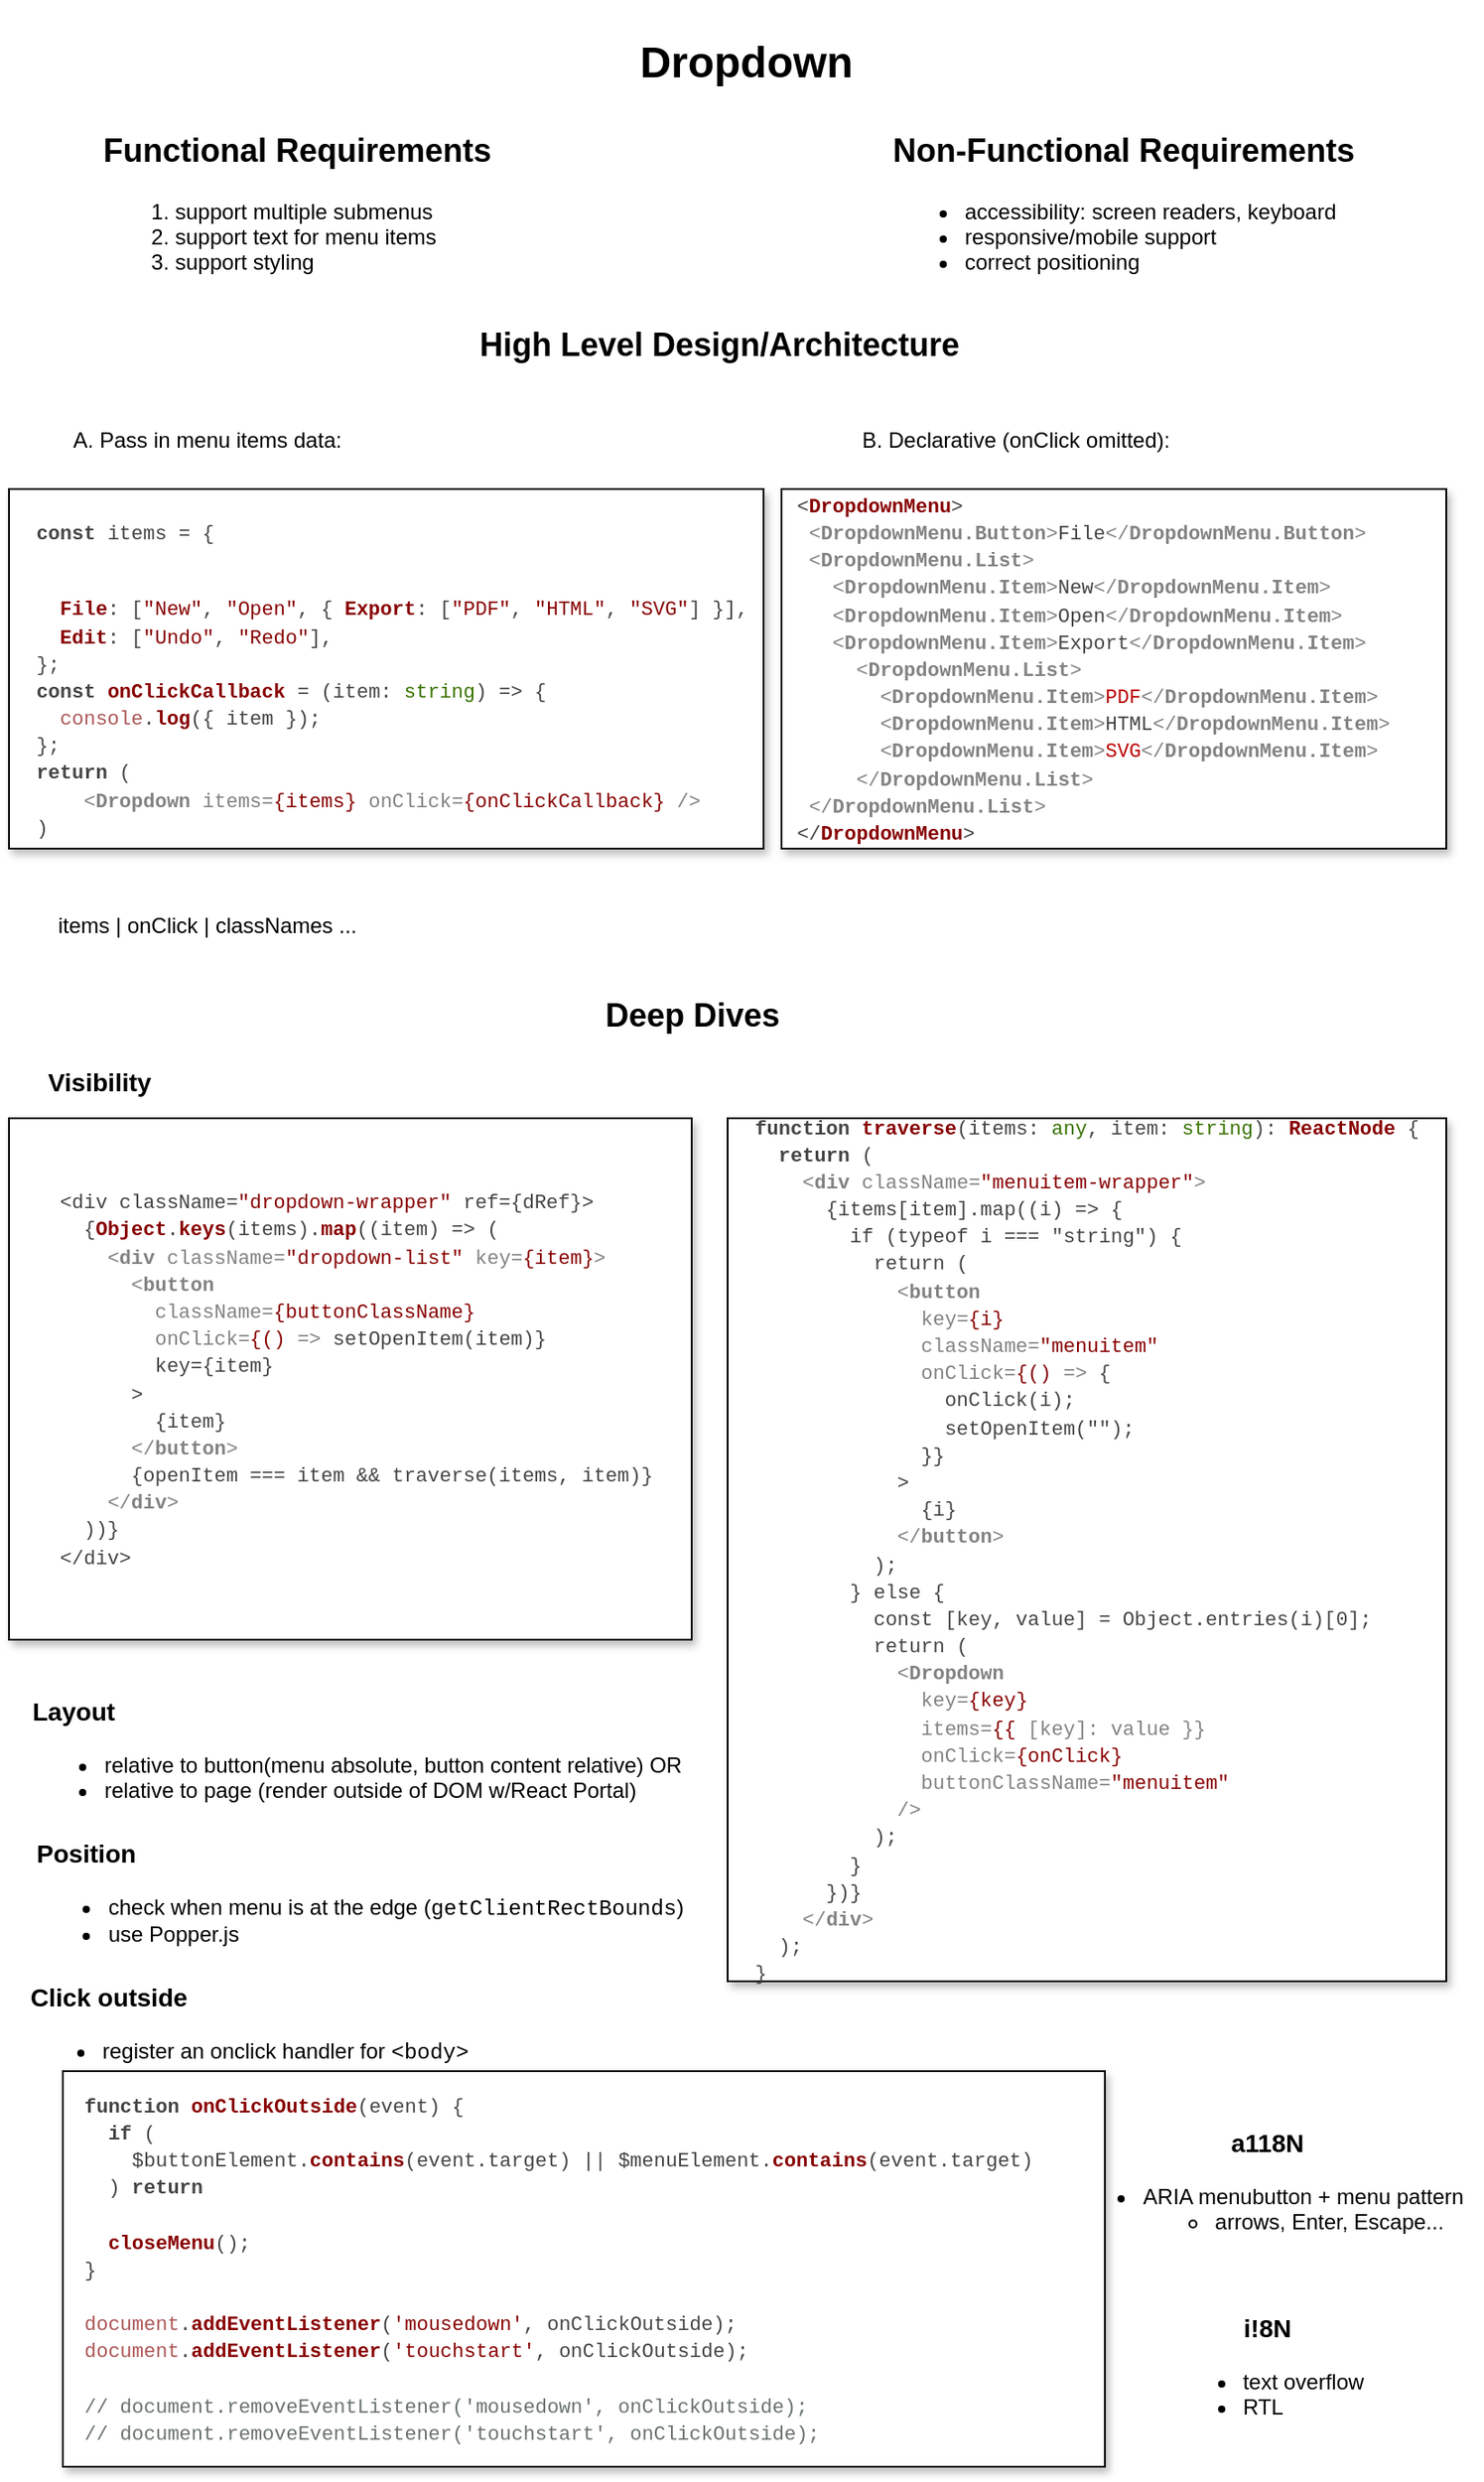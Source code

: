 <mxfile version="27.0.6">
  <diagram name="Page-1" id="yG-55oTZC-rXzrGc-pFj">
    <mxGraphModel dx="1205" dy="784" grid="1" gridSize="10" guides="1" tooltips="1" connect="1" arrows="1" fold="1" page="1" pageScale="1" pageWidth="850" pageHeight="1100" math="0" shadow="0">
      <root>
        <mxCell id="0" />
        <mxCell id="1" parent="0" />
        <mxCell id="NcWsjzNoAgIH2NNssZIe-1" value="&lt;h1&gt;Dropdown&lt;/h1&gt;" style="text;html=1;align=center;verticalAlign=middle;resizable=0;points=[];autosize=1;strokeColor=none;fillColor=none;" vertex="1" parent="1">
          <mxGeometry x="370" y="8" width="140" height="70" as="geometry" />
        </mxCell>
        <mxCell id="NcWsjzNoAgIH2NNssZIe-2" value="&lt;h2&gt;Functional Requirements&lt;/h2&gt;&lt;div&gt;&lt;ol&gt;&lt;li style=&quot;text-align: left;&quot;&gt;support multiple submenus&lt;/li&gt;&lt;li style=&quot;text-align: left;&quot;&gt;support text for menu items&lt;/li&gt;&lt;li style=&quot;text-align: left;&quot;&gt;support styling&lt;/li&gt;&lt;/ol&gt;&lt;/div&gt;" style="text;html=1;align=center;verticalAlign=middle;resizable=0;points=[];autosize=1;strokeColor=none;fillColor=none;" vertex="1" parent="1">
          <mxGeometry x="70" y="60" width="240" height="120" as="geometry" />
        </mxCell>
        <mxCell id="NcWsjzNoAgIH2NNssZIe-3" value="&lt;h2&gt;Non-Functional Requirements&lt;/h2&gt;&lt;div&gt;&lt;ul&gt;&lt;li style=&quot;text-align: left;&quot;&gt;accessibility: screen readers, keyboard&lt;/li&gt;&lt;li style=&quot;text-align: left;&quot;&gt;responsive/mobile support&lt;/li&gt;&lt;li style=&quot;text-align: left;&quot;&gt;correct positioning&lt;/li&gt;&lt;/ul&gt;&lt;/div&gt;" style="text;html=1;align=center;verticalAlign=middle;resizable=0;points=[];autosize=1;strokeColor=none;fillColor=none;" vertex="1" parent="1">
          <mxGeometry x="510" y="60" width="280" height="120" as="geometry" />
        </mxCell>
        <mxCell id="NcWsjzNoAgIH2NNssZIe-4" value="&lt;h2&gt;High Level Design/Architecture&lt;/h2&gt;" style="text;html=1;align=center;verticalAlign=middle;resizable=0;points=[];autosize=1;strokeColor=none;fillColor=none;" vertex="1" parent="1">
          <mxGeometry x="280" y="170" width="290" height="60" as="geometry" />
        </mxCell>
        <mxCell id="NcWsjzNoAgIH2NNssZIe-5" value="A. Pass in menu items data:" style="text;html=1;align=center;verticalAlign=middle;resizable=0;points=[];autosize=1;strokeColor=none;fillColor=none;" vertex="1" parent="1">
          <mxGeometry x="55" y="238" width="170" height="30" as="geometry" />
        </mxCell>
        <mxCell id="NcWsjzNoAgIH2NNssZIe-6" value="&lt;pre&gt;&lt;font style=&quot;font-size: 11px; background-color: light-dark(#ffffff, var(--ge-dark-color, #121212));&quot;&gt;&lt;span style=&quot;color: rgb(68, 68, 68); font-family: &amp;quot;Lucida Console&amp;quot;, Courier, monospace; font-style: normal; font-variant-ligatures: normal; font-variant-caps: normal; font-weight: 400; letter-spacing: normal; orphans: 2; text-indent: 0px; text-transform: none; widows: 2; word-spacing: 0px; -webkit-text-stroke-width: 0px; white-space: pre; text-decoration-thickness: initial; text-decoration-style: initial; text-decoration-color: initial; float: none; display: inline !important;&quot;&gt;  &lt;/span&gt;&lt;span style=&quot;box-sizing: border-box; color: rgb(68, 68, 68); font-family: &amp;quot;Lucida Console&amp;quot;, Courier, monospace; font-style: normal; font-variant-ligatures: normal; font-variant-caps: normal; letter-spacing: normal; orphans: 2; text-indent: 0px; text-transform: none; widows: 2; word-spacing: 0px; -webkit-text-stroke-width: 0px; white-space: pre; text-decoration-thickness: initial; text-decoration-style: initial; text-decoration-color: initial; font-weight: 700;&quot;&gt;const&lt;/span&gt;&lt;span style=&quot;color: rgb(68, 68, 68); font-family: &amp;quot;Lucida Console&amp;quot;, Courier, monospace; font-style: normal; font-variant-ligatures: normal; font-variant-caps: normal; font-weight: 400; letter-spacing: normal; orphans: 2; text-indent: 0px; text-transform: none; widows: 2; word-spacing: 0px; -webkit-text-stroke-width: 0px; white-space: pre; text-decoration-thickness: initial; text-decoration-style: initial; text-decoration-color: initial; float: none; display: inline !important;&quot;&gt; items = {&lt;br&gt;    &lt;/span&gt;&lt;/font&gt;&lt;/pre&gt;&lt;font style=&quot;font-size: 11px; background-color: light-dark(#ffffff, var(--ge-dark-color, #121212));&quot;&gt;&lt;span style=&quot;color: rgb(68, 68, 68); font-family: &amp;quot;Lucida Console&amp;quot;, Courier, monospace; font-style: normal; font-variant-ligatures: normal; font-variant-caps: normal; font-weight: 400; letter-spacing: normal; orphans: 2; text-indent: 0px; text-transform: none; widows: 2; word-spacing: 0px; -webkit-text-stroke-width: 0px; white-space: pre; text-decoration-thickness: initial; text-decoration-style: initial; text-decoration-color: initial; float: none; display: inline !important;&quot;&gt;    &lt;/span&gt;&lt;span style=&quot;box-sizing: border-box; font-family: &amp;quot;Lucida Console&amp;quot;, Courier, monospace; font-style: normal; font-variant-ligatures: normal; font-variant-caps: normal; letter-spacing: normal; orphans: 2; text-indent: 0px; text-transform: none; widows: 2; word-spacing: 0px; -webkit-text-stroke-width: 0px; white-space: pre; text-decoration-thickness: initial; text-decoration-style: initial; text-decoration-color: initial; color: rgb(136, 0, 0); font-weight: 700;&quot;&gt;File&lt;/span&gt;&lt;span style=&quot;color: rgb(68, 68, 68); font-family: &amp;quot;Lucida Console&amp;quot;, Courier, monospace; font-style: normal; font-variant-ligatures: normal; font-variant-caps: normal; font-weight: 400; letter-spacing: normal; orphans: 2; text-indent: 0px; text-transform: none; widows: 2; word-spacing: 0px; -webkit-text-stroke-width: 0px; white-space: pre; text-decoration-thickness: initial; text-decoration-style: initial; text-decoration-color: initial; float: none; display: inline !important;&quot;&gt;: [&lt;/span&gt;&lt;span style=&quot;box-sizing: border-box; font-family: &amp;quot;Lucida Console&amp;quot;, Courier, monospace; font-style: normal; font-variant-ligatures: normal; font-variant-caps: normal; font-weight: 400; letter-spacing: normal; orphans: 2; text-indent: 0px; text-transform: none; widows: 2; word-spacing: 0px; -webkit-text-stroke-width: 0px; white-space: pre; text-decoration-thickness: initial; text-decoration-style: initial; text-decoration-color: initial; color: rgb(136, 0, 0);&quot;&gt;&quot;New&quot;&lt;/span&gt;&lt;span style=&quot;color: rgb(68, 68, 68); font-family: &amp;quot;Lucida Console&amp;quot;, Courier, monospace; font-style: normal; font-variant-ligatures: normal; font-variant-caps: normal; font-weight: 400; letter-spacing: normal; orphans: 2; text-indent: 0px; text-transform: none; widows: 2; word-spacing: 0px; -webkit-text-stroke-width: 0px; white-space: pre; text-decoration-thickness: initial; text-decoration-style: initial; text-decoration-color: initial; float: none; display: inline !important;&quot;&gt;, &lt;/span&gt;&lt;span style=&quot;box-sizing: border-box; font-family: &amp;quot;Lucida Console&amp;quot;, Courier, monospace; font-style: normal; font-variant-ligatures: normal; font-variant-caps: normal; font-weight: 400; letter-spacing: normal; orphans: 2; text-indent: 0px; text-transform: none; widows: 2; word-spacing: 0px; -webkit-text-stroke-width: 0px; white-space: pre; text-decoration-thickness: initial; text-decoration-style: initial; text-decoration-color: initial; color: rgb(136, 0, 0);&quot;&gt;&quot;Open&quot;&lt;/span&gt;&lt;span style=&quot;color: rgb(68, 68, 68); font-family: &amp;quot;Lucida Console&amp;quot;, Courier, monospace; font-style: normal; font-variant-ligatures: normal; font-variant-caps: normal; font-weight: 400; letter-spacing: normal; orphans: 2; text-indent: 0px; text-transform: none; widows: 2; word-spacing: 0px; -webkit-text-stroke-width: 0px; white-space: pre; text-decoration-thickness: initial; text-decoration-style: initial; text-decoration-color: initial; float: none; display: inline !important;&quot;&gt;, { &lt;/span&gt;&lt;span style=&quot;box-sizing: border-box; font-family: &amp;quot;Lucida Console&amp;quot;, Courier, monospace; font-style: normal; font-variant-ligatures: normal; font-variant-caps: normal; letter-spacing: normal; orphans: 2; text-indent: 0px; text-transform: none; widows: 2; word-spacing: 0px; -webkit-text-stroke-width: 0px; white-space: pre; text-decoration-thickness: initial; text-decoration-style: initial; text-decoration-color: initial; color: rgb(136, 0, 0); font-weight: 700;&quot;&gt;Export&lt;/span&gt;&lt;span style=&quot;color: rgb(68, 68, 68); font-family: &amp;quot;Lucida Console&amp;quot;, Courier, monospace; font-style: normal; font-variant-ligatures: normal; font-variant-caps: normal; font-weight: 400; letter-spacing: normal; orphans: 2; text-indent: 0px; text-transform: none; widows: 2; word-spacing: 0px; -webkit-text-stroke-width: 0px; white-space: pre; text-decoration-thickness: initial; text-decoration-style: initial; text-decoration-color: initial; float: none; display: inline !important;&quot;&gt;: [&lt;/span&gt;&lt;span style=&quot;box-sizing: border-box; font-family: &amp;quot;Lucida Console&amp;quot;, Courier, monospace; font-style: normal; font-variant-ligatures: normal; font-variant-caps: normal; font-weight: 400; letter-spacing: normal; orphans: 2; text-indent: 0px; text-transform: none; widows: 2; word-spacing: 0px; -webkit-text-stroke-width: 0px; white-space: pre; text-decoration-thickness: initial; text-decoration-style: initial; text-decoration-color: initial; color: rgb(136, 0, 0);&quot;&gt;&quot;PDF&quot;&lt;/span&gt;&lt;span style=&quot;color: rgb(68, 68, 68); font-family: &amp;quot;Lucida Console&amp;quot;, Courier, monospace; font-style: normal; font-variant-ligatures: normal; font-variant-caps: normal; font-weight: 400; letter-spacing: normal; orphans: 2; text-indent: 0px; text-transform: none; widows: 2; word-spacing: 0px; -webkit-text-stroke-width: 0px; white-space: pre; text-decoration-thickness: initial; text-decoration-style: initial; text-decoration-color: initial; float: none; display: inline !important;&quot;&gt;, &lt;/span&gt;&lt;span style=&quot;box-sizing: border-box; font-family: &amp;quot;Lucida Console&amp;quot;, Courier, monospace; font-style: normal; font-variant-ligatures: normal; font-variant-caps: normal; font-weight: 400; letter-spacing: normal; orphans: 2; text-indent: 0px; text-transform: none; widows: 2; word-spacing: 0px; -webkit-text-stroke-width: 0px; white-space: pre; text-decoration-thickness: initial; text-decoration-style: initial; text-decoration-color: initial; color: rgb(136, 0, 0);&quot;&gt;&quot;HTML&quot;&lt;/span&gt;&lt;span style=&quot;color: rgb(68, 68, 68); font-family: &amp;quot;Lucida Console&amp;quot;, Courier, monospace; font-style: normal; font-variant-ligatures: normal; font-variant-caps: normal; font-weight: 400; letter-spacing: normal; orphans: 2; text-indent: 0px; text-transform: none; widows: 2; word-spacing: 0px; -webkit-text-stroke-width: 0px; white-space: pre; text-decoration-thickness: initial; text-decoration-style: initial; text-decoration-color: initial; float: none; display: inline !important;&quot;&gt;, &lt;/span&gt;&lt;span style=&quot;box-sizing: border-box; font-family: &amp;quot;Lucida Console&amp;quot;, Courier, monospace; font-style: normal; font-variant-ligatures: normal; font-variant-caps: normal; font-weight: 400; letter-spacing: normal; orphans: 2; text-indent: 0px; text-transform: none; widows: 2; word-spacing: 0px; -webkit-text-stroke-width: 0px; white-space: pre; text-decoration-thickness: initial; text-decoration-style: initial; text-decoration-color: initial; color: rgb(136, 0, 0);&quot;&gt;&quot;SVG&quot;&lt;/span&gt;&lt;span style=&quot;color: rgb(68, 68, 68); font-family: &amp;quot;Lucida Console&amp;quot;, Courier, monospace; font-style: normal; font-variant-ligatures: normal; font-variant-caps: normal; font-weight: 400; letter-spacing: normal; orphans: 2; text-indent: 0px; text-transform: none; widows: 2; word-spacing: 0px; -webkit-text-stroke-width: 0px; white-space: pre; text-decoration-thickness: initial; text-decoration-style: initial; text-decoration-color: initial; float: none; display: inline !important;&quot;&gt;] }],&lt;br&gt;    &lt;/span&gt;&lt;span style=&quot;box-sizing: border-box; font-family: &amp;quot;Lucida Console&amp;quot;, Courier, monospace; font-style: normal; font-variant-ligatures: normal; font-variant-caps: normal; letter-spacing: normal; orphans: 2; text-indent: 0px; text-transform: none; widows: 2; word-spacing: 0px; -webkit-text-stroke-width: 0px; white-space: pre; text-decoration-thickness: initial; text-decoration-style: initial; text-decoration-color: initial; color: rgb(136, 0, 0); font-weight: 700;&quot;&gt;Edit&lt;/span&gt;&lt;span style=&quot;color: rgb(68, 68, 68); font-family: &amp;quot;Lucida Console&amp;quot;, Courier, monospace; font-style: normal; font-variant-ligatures: normal; font-variant-caps: normal; font-weight: 400; letter-spacing: normal; orphans: 2; text-indent: 0px; text-transform: none; widows: 2; word-spacing: 0px; -webkit-text-stroke-width: 0px; white-space: pre; text-decoration-thickness: initial; text-decoration-style: initial; text-decoration-color: initial; float: none; display: inline !important;&quot;&gt;: [&lt;/span&gt;&lt;span style=&quot;box-sizing: border-box; font-family: &amp;quot;Lucida Console&amp;quot;, Courier, monospace; font-style: normal; font-variant-ligatures: normal; font-variant-caps: normal; font-weight: 400; letter-spacing: normal; orphans: 2; text-indent: 0px; text-transform: none; widows: 2; word-spacing: 0px; -webkit-text-stroke-width: 0px; white-space: pre; text-decoration-thickness: initial; text-decoration-style: initial; text-decoration-color: initial; color: rgb(136, 0, 0);&quot;&gt;&quot;Undo&quot;&lt;/span&gt;&lt;span style=&quot;color: rgb(68, 68, 68); font-family: &amp;quot;Lucida Console&amp;quot;, Courier, monospace; font-style: normal; font-variant-ligatures: normal; font-variant-caps: normal; font-weight: 400; letter-spacing: normal; orphans: 2; text-indent: 0px; text-transform: none; widows: 2; word-spacing: 0px; -webkit-text-stroke-width: 0px; white-space: pre; text-decoration-thickness: initial; text-decoration-style: initial; text-decoration-color: initial; float: none; display: inline !important;&quot;&gt;, &lt;/span&gt;&lt;span style=&quot;box-sizing: border-box; font-family: &amp;quot;Lucida Console&amp;quot;, Courier, monospace; font-style: normal; font-variant-ligatures: normal; font-variant-caps: normal; font-weight: 400; letter-spacing: normal; orphans: 2; text-indent: 0px; text-transform: none; widows: 2; word-spacing: 0px; -webkit-text-stroke-width: 0px; white-space: pre; text-decoration-thickness: initial; text-decoration-style: initial; text-decoration-color: initial; color: rgb(136, 0, 0);&quot;&gt;&quot;Redo&quot;&lt;/span&gt;&lt;span style=&quot;color: rgb(68, 68, 68); font-family: &amp;quot;Lucida Console&amp;quot;, Courier, monospace; font-style: normal; font-variant-ligatures: normal; font-variant-caps: normal; font-weight: 400; letter-spacing: normal; orphans: 2; text-indent: 0px; text-transform: none; widows: 2; word-spacing: 0px; -webkit-text-stroke-width: 0px; white-space: pre; text-decoration-thickness: initial; text-decoration-style: initial; text-decoration-color: initial; float: none; display: inline !important;&quot;&gt;],&lt;br&gt;  };&lt;br&gt;  &lt;/span&gt;&lt;span style=&quot;box-sizing: border-box; color: rgb(68, 68, 68); font-family: &amp;quot;Lucida Console&amp;quot;, Courier, monospace; font-style: normal; font-variant-ligatures: normal; font-variant-caps: normal; letter-spacing: normal; orphans: 2; text-indent: 0px; text-transform: none; widows: 2; word-spacing: 0px; -webkit-text-stroke-width: 0px; white-space: pre; text-decoration-thickness: initial; text-decoration-style: initial; text-decoration-color: initial; font-weight: 700;&quot;&gt;const&lt;/span&gt;&lt;span style=&quot;color: rgb(68, 68, 68); font-family: &amp;quot;Lucida Console&amp;quot;, Courier, monospace; font-style: normal; font-variant-ligatures: normal; font-variant-caps: normal; font-weight: 400; letter-spacing: normal; orphans: 2; text-indent: 0px; text-transform: none; widows: 2; word-spacing: 0px; -webkit-text-stroke-width: 0px; white-space: pre; text-decoration-thickness: initial; text-decoration-style: initial; text-decoration-color: initial; float: none; display: inline !important;&quot;&gt; &lt;/span&gt;&lt;span style=&quot;box-sizing: border-box; font-family: &amp;quot;Lucida Console&amp;quot;, Courier, monospace; font-style: normal; font-variant-ligatures: normal; font-variant-caps: normal; letter-spacing: normal; orphans: 2; text-indent: 0px; text-transform: none; widows: 2; word-spacing: 0px; -webkit-text-stroke-width: 0px; white-space: pre; text-decoration-thickness: initial; text-decoration-style: initial; text-decoration-color: initial; color: rgb(136, 0, 0); font-weight: 700;&quot;&gt;onClickCallback&lt;/span&gt;&lt;span style=&quot;color: rgb(68, 68, 68); font-family: &amp;quot;Lucida Console&amp;quot;, Courier, monospace; font-style: normal; font-variant-ligatures: normal; font-variant-caps: normal; font-weight: 400; letter-spacing: normal; orphans: 2; text-indent: 0px; text-transform: none; widows: 2; word-spacing: 0px; -webkit-text-stroke-width: 0px; white-space: pre; text-decoration-thickness: initial; text-decoration-style: initial; text-decoration-color: initial; float: none; display: inline !important;&quot;&gt; = (&lt;/span&gt;&lt;span style=&quot;box-sizing: border-box; color: rgb(68, 68, 68); font-family: &amp;quot;Lucida Console&amp;quot;, Courier, monospace; font-style: normal; font-variant-ligatures: normal; font-variant-caps: normal; font-weight: 400; letter-spacing: normal; orphans: 2; text-indent: 0px; text-transform: none; widows: 2; word-spacing: 0px; -webkit-text-stroke-width: 0px; white-space: pre; text-decoration-thickness: initial; text-decoration-style: initial; text-decoration-color: initial;&quot;&gt;item: &lt;span style=&quot;box-sizing: border-box; color: rgb(57, 115, 0); font-weight: 400;&quot;&gt;string&lt;/span&gt;&lt;/span&gt;&lt;span style=&quot;color: rgb(68, 68, 68); font-family: &amp;quot;Lucida Console&amp;quot;, Courier, monospace; font-style: normal; font-variant-ligatures: normal; font-variant-caps: normal; font-weight: 400; letter-spacing: normal; orphans: 2; text-indent: 0px; text-transform: none; widows: 2; word-spacing: 0px; -webkit-text-stroke-width: 0px; white-space: pre; text-decoration-thickness: initial; text-decoration-style: initial; text-decoration-color: initial; float: none; display: inline !important;&quot;&gt;) =&amp;gt; {&lt;br&gt;    &lt;/span&gt;&lt;span style=&quot;box-sizing: border-box; font-family: &amp;quot;Lucida Console&amp;quot;, Courier, monospace; font-style: normal; font-variant-ligatures: normal; font-variant-caps: normal; font-weight: 400; letter-spacing: normal; orphans: 2; text-indent: 0px; text-transform: none; widows: 2; word-spacing: 0px; -webkit-text-stroke-width: 0px; white-space: pre; text-decoration-thickness: initial; text-decoration-style: initial; text-decoration-color: initial; color: rgb(171, 86, 86);&quot;&gt;console&lt;/span&gt;&lt;span style=&quot;color: rgb(68, 68, 68); font-family: &amp;quot;Lucida Console&amp;quot;, Courier, monospace; font-style: normal; font-variant-ligatures: normal; font-variant-caps: normal; font-weight: 400; letter-spacing: normal; orphans: 2; text-indent: 0px; text-transform: none; widows: 2; word-spacing: 0px; -webkit-text-stroke-width: 0px; white-space: pre; text-decoration-thickness: initial; text-decoration-style: initial; text-decoration-color: initial; float: none; display: inline !important;&quot;&gt;.&lt;/span&gt;&lt;span style=&quot;box-sizing: border-box; font-family: &amp;quot;Lucida Console&amp;quot;, Courier, monospace; font-style: normal; font-variant-ligatures: normal; font-variant-caps: normal; letter-spacing: normal; orphans: 2; text-indent: 0px; text-transform: none; widows: 2; word-spacing: 0px; -webkit-text-stroke-width: 0px; white-space: pre; text-decoration-thickness: initial; text-decoration-style: initial; text-decoration-color: initial; color: rgb(136, 0, 0); font-weight: 700;&quot;&gt;log&lt;/span&gt;&lt;span style=&quot;color: rgb(68, 68, 68); font-family: &amp;quot;Lucida Console&amp;quot;, Courier, monospace; font-style: normal; font-variant-ligatures: normal; font-variant-caps: normal; font-weight: 400; letter-spacing: normal; orphans: 2; text-indent: 0px; text-transform: none; widows: 2; word-spacing: 0px; -webkit-text-stroke-width: 0px; white-space: pre; text-decoration-thickness: initial; text-decoration-style: initial; text-decoration-color: initial; float: none; display: inline !important;&quot;&gt;({ item });&lt;br&gt;  };&lt;br&gt;  &lt;/span&gt;&lt;span style=&quot;box-sizing: border-box; color: rgb(68, 68, 68); font-family: &amp;quot;Lucida Console&amp;quot;, Courier, monospace; font-style: normal; font-variant-ligatures: normal; font-variant-caps: normal; letter-spacing: normal; orphans: 2; text-indent: 0px; text-transform: none; widows: 2; word-spacing: 0px; -webkit-text-stroke-width: 0px; white-space: pre; text-decoration-thickness: initial; text-decoration-style: initial; text-decoration-color: initial; font-weight: 700;&quot;&gt;return&lt;/span&gt;&lt;span style=&quot;color: rgb(68, 68, 68); font-family: &amp;quot;Lucida Console&amp;quot;, Courier, monospace; font-style: normal; font-variant-ligatures: normal; font-variant-caps: normal; font-weight: 400; letter-spacing: normal; orphans: 2; text-indent: 0px; text-transform: none; widows: 2; word-spacing: 0px; -webkit-text-stroke-width: 0px; white-space: pre; text-decoration-thickness: initial; text-decoration-style: initial; text-decoration-color: initial; float: none; display: inline !important;&quot;&gt; (&lt;br&gt;      &lt;/span&gt;&lt;span style=&quot;box-sizing: border-box; color: rgb(68, 68, 68); font-family: &amp;quot;Lucida Console&amp;quot;, Courier, monospace; font-style: normal; font-variant-ligatures: normal; font-variant-caps: normal; font-weight: 400; letter-spacing: normal; orphans: 2; text-indent: 0px; text-transform: none; widows: 2; word-spacing: 0px; -webkit-text-stroke-width: 0px; white-space: pre; text-decoration-thickness: initial; text-decoration-style: initial; text-decoration-color: initial;&quot;&gt;&lt;span style=&quot;box-sizing: border-box; color: rgba(68, 68, 68, 0.667); font-weight: 400;&quot;&gt;&amp;lt;&lt;span style=&quot;box-sizing: border-box; color: rgba(68, 68, 68, 0.667); font-weight: 700;&quot;&gt;Dropdown&lt;/span&gt; &lt;span style=&quot;box-sizing: border-box; color: rgba(68, 68, 68, 0.667); font-weight: 400;&quot;&gt;items&lt;/span&gt;=&lt;span style=&quot;box-sizing: border-box; color: rgb(136, 0, 0); font-weight: 400;&quot;&gt;{items}&lt;/span&gt; &lt;span style=&quot;box-sizing: border-box; color: rgba(68, 68, 68, 0.667); font-weight: 400;&quot;&gt;onClick&lt;/span&gt;=&lt;span style=&quot;box-sizing: border-box; color: rgb(136, 0, 0); font-weight: 400;&quot;&gt;{onClickCallback}&lt;/span&gt; /&amp;gt;&lt;/span&gt;&lt;/span&gt;&lt;span style=&quot;color: rgb(68, 68, 68); font-family: &amp;quot;Lucida Console&amp;quot;, Courier, monospace; font-style: normal; font-variant-ligatures: normal; font-variant-caps: normal; font-weight: 400; letter-spacing: normal; orphans: 2; text-indent: 0px; text-transform: none; widows: 2; word-spacing: 0px; -webkit-text-stroke-width: 0px; white-space: pre; text-decoration-thickness: initial; text-decoration-style: initial; text-decoration-color: initial; float: none; display: inline !important;&quot;&gt;&lt;br&gt;  )&lt;/span&gt;&lt;/font&gt;" style="rounded=0;whiteSpace=wrap;html=1;align=left;shadow=1;" vertex="1" parent="1">
          <mxGeometry x="30" y="280" width="420" height="200" as="geometry" />
        </mxCell>
        <mxCell id="NcWsjzNoAgIH2NNssZIe-7" value="B. Declarative (onClick omitted):" style="text;html=1;align=center;verticalAlign=middle;resizable=0;points=[];autosize=1;strokeColor=none;fillColor=none;" vertex="1" parent="1">
          <mxGeometry x="495" y="238" width="190" height="30" as="geometry" />
        </mxCell>
        <mxCell id="NcWsjzNoAgIH2NNssZIe-8" value="&lt;font style=&quot;font-size: 11px; background-color: light-dark(#ffffff, var(--ge-dark-color, #121212));&quot;&gt;&lt;span style=&quot;color: rgb(68, 68, 68); font-family: &amp;quot;Lucida Console&amp;quot;, Courier, monospace; font-style: normal; font-variant-ligatures: normal; font-variant-caps: normal; font-weight: 400; letter-spacing: normal; orphans: 2; text-indent: 0px; text-transform: none; widows: 2; word-spacing: 0px; -webkit-text-stroke-width: 0px; white-space: pre; text-decoration-thickness: initial; text-decoration-style: initial; text-decoration-color: initial; float: none; display: inline !important;&quot;&gt; &amp;lt;&lt;/span&gt;&lt;span style=&quot;box-sizing: border-box; font-family: &amp;quot;Lucida Console&amp;quot;, Courier, monospace; font-style: normal; font-variant-ligatures: normal; font-variant-caps: normal; letter-spacing: normal; orphans: 2; text-indent: 0px; text-transform: none; widows: 2; word-spacing: 0px; -webkit-text-stroke-width: 0px; white-space: pre; text-decoration-thickness: initial; text-decoration-style: initial; text-decoration-color: initial; color: rgb(136, 0, 0); font-weight: 700;&quot;&gt;DropdownMenu&lt;/span&gt;&lt;span style=&quot;color: rgb(68, 68, 68); font-family: &amp;quot;Lucida Console&amp;quot;, Courier, monospace; font-style: normal; font-variant-ligatures: normal; font-variant-caps: normal; font-weight: 400; letter-spacing: normal; orphans: 2; text-indent: 0px; text-transform: none; widows: 2; word-spacing: 0px; -webkit-text-stroke-width: 0px; white-space: pre; text-decoration-thickness: initial; text-decoration-style: initial; text-decoration-color: initial; float: none; display: inline !important;&quot;&gt;&amp;gt;&lt;br&gt;  &lt;/span&gt;&lt;span style=&quot;box-sizing: border-box; color: rgb(68, 68, 68); font-family: &amp;quot;Lucida Console&amp;quot;, Courier, monospace; font-style: normal; font-variant-ligatures: normal; font-variant-caps: normal; font-weight: 400; letter-spacing: normal; orphans: 2; text-indent: 0px; text-transform: none; widows: 2; word-spacing: 0px; -webkit-text-stroke-width: 0px; white-space: pre; text-decoration-thickness: initial; text-decoration-style: initial; text-decoration-color: initial;&quot;&gt;&lt;span style=&quot;box-sizing: border-box; color: rgba(68, 68, 68, 0.667); font-weight: 400;&quot;&gt;&amp;lt;&lt;span style=&quot;box-sizing: border-box; color: rgba(68, 68, 68, 0.667); font-weight: 700;&quot;&gt;DropdownMenu.Button&lt;/span&gt;&amp;gt;&lt;/span&gt;File&lt;span style=&quot;box-sizing: border-box; color: rgba(68, 68, 68, 0.667); font-weight: 400;&quot;&gt;&amp;lt;/&lt;span style=&quot;box-sizing: border-box; color: rgba(68, 68, 68, 0.667); font-weight: 700;&quot;&gt;DropdownMenu.Button&lt;/span&gt;&amp;gt;&lt;/span&gt;&lt;/span&gt;&lt;span style=&quot;color: rgb(68, 68, 68); font-family: &amp;quot;Lucida Console&amp;quot;, Courier, monospace; font-style: normal; font-variant-ligatures: normal; font-variant-caps: normal; font-weight: 400; letter-spacing: normal; orphans: 2; text-indent: 0px; text-transform: none; widows: 2; word-spacing: 0px; -webkit-text-stroke-width: 0px; white-space: pre; text-decoration-thickness: initial; text-decoration-style: initial; text-decoration-color: initial; float: none; display: inline !important;&quot;&gt;&lt;br&gt;  &lt;/span&gt;&lt;span style=&quot;box-sizing: border-box; color: rgb(68, 68, 68); font-family: &amp;quot;Lucida Console&amp;quot;, Courier, monospace; font-style: normal; font-variant-ligatures: normal; font-variant-caps: normal; font-weight: 400; letter-spacing: normal; orphans: 2; text-indent: 0px; text-transform: none; widows: 2; word-spacing: 0px; -webkit-text-stroke-width: 0px; white-space: pre; text-decoration-thickness: initial; text-decoration-style: initial; text-decoration-color: initial;&quot;&gt;&lt;span style=&quot;box-sizing: border-box; color: rgba(68, 68, 68, 0.667); font-weight: 400;&quot;&gt;&amp;lt;&lt;span style=&quot;box-sizing: border-box; color: rgba(68, 68, 68, 0.667); font-weight: 700;&quot;&gt;DropdownMenu.List&lt;/span&gt;&amp;gt;&lt;/span&gt;&lt;br&gt;    &lt;span style=&quot;box-sizing: border-box; color: rgba(68, 68, 68, 0.667); font-weight: 400;&quot;&gt;&amp;lt;&lt;span style=&quot;box-sizing: border-box; color: rgba(68, 68, 68, 0.667); font-weight: 700;&quot;&gt;DropdownMenu.Item&lt;/span&gt;&amp;gt;&lt;/span&gt;New&lt;span style=&quot;box-sizing: border-box; color: rgba(68, 68, 68, 0.667); font-weight: 400;&quot;&gt;&amp;lt;/&lt;span style=&quot;box-sizing: border-box; color: rgba(68, 68, 68, 0.667); font-weight: 700;&quot;&gt;DropdownMenu.Item&lt;/span&gt;&amp;gt;&lt;/span&gt;&lt;br&gt;    &lt;span style=&quot;box-sizing: border-box; color: rgba(68, 68, 68, 0.667); font-weight: 400;&quot;&gt;&amp;lt;&lt;span style=&quot;box-sizing: border-box; color: rgba(68, 68, 68, 0.667); font-weight: 700;&quot;&gt;DropdownMenu.Item&lt;/span&gt;&amp;gt;&lt;/span&gt;Open&lt;span style=&quot;box-sizing: border-box; color: rgba(68, 68, 68, 0.667); font-weight: 400;&quot;&gt;&amp;lt;/&lt;span style=&quot;box-sizing: border-box; color: rgba(68, 68, 68, 0.667); font-weight: 700;&quot;&gt;DropdownMenu.Item&lt;/span&gt;&amp;gt;&lt;/span&gt;&lt;br&gt;    &lt;span style=&quot;box-sizing: border-box; color: rgba(68, 68, 68, 0.667); font-weight: 400;&quot;&gt;&amp;lt;&lt;span style=&quot;box-sizing: border-box; color: rgba(68, 68, 68, 0.667); font-weight: 700;&quot;&gt;DropdownMenu.Item&lt;/span&gt;&amp;gt;&lt;/span&gt;Export&lt;span style=&quot;box-sizing: border-box; color: rgba(68, 68, 68, 0.667); font-weight: 400;&quot;&gt;&amp;lt;/&lt;span style=&quot;box-sizing: border-box; color: rgba(68, 68, 68, 0.667); font-weight: 700;&quot;&gt;DropdownMenu.Item&lt;/span&gt;&amp;gt;&lt;/span&gt;&lt;/span&gt;&lt;/font&gt;&lt;div&gt;&lt;font style=&quot;font-size: 11px;&quot;&gt;&lt;span style=&quot;box-sizing: border-box; font-style: normal; font-variant-ligatures: normal; font-variant-caps: normal; font-weight: 400; letter-spacing: normal; orphans: 2; text-indent: 0px; text-transform: none; widows: 2; word-spacing: 0px; -webkit-text-stroke-width: 0px; white-space: pre; text-decoration-thickness: initial; text-decoration-style: initial; text-decoration-color: initial; color: rgb(68, 68, 68); font-family: &amp;quot;Lucida Console&amp;quot;, Courier, monospace;&quot;&gt;&lt;span style=&quot;background-color: light-dark(#ffffff, var(--ge-dark-color, #121212)); color: rgb(68, 68, 68); float: none; display: inline !important;&quot;&gt;      &lt;/span&gt;&lt;span style=&quot;box-sizing: border-box; color: rgb(68, 68, 68);&quot;&gt;&lt;span style=&quot;background-color: light-dark(#ffffff, var(--ge-dark-color, #121212)); color: rgba(68, 68, 68, 0.667); box-sizing: border-box;&quot;&gt;&amp;lt;&lt;span style=&quot;box-sizing: border-box; color: rgba(68, 68, 68, 0.667); font-weight: 700;&quot;&gt;DropdownMenu.List&lt;/span&gt;&amp;gt;&lt;/span&gt;&lt;font style=&quot;background-color: light-dark(#ffffff, var(--ge-dark-color, #121212));&quot; color=&quot;rgba(0, 0, 0, 0)&quot;&gt;&lt;br&gt;        &lt;/font&gt;&lt;span style=&quot;background-color: light-dark(#ffffff, var(--ge-dark-color, #121212)); color: rgba(68, 68, 68, 0.667); box-sizing: border-box;&quot;&gt;&amp;lt;&lt;span style=&quot;box-sizing: border-box; color: rgba(68, 68, 68, 0.667); font-weight: 700;&quot;&gt;DropdownMenu.Item&lt;/span&gt;&amp;gt;&lt;/span&gt;&lt;span style=&quot;box-sizing: border-box; color: rgba(68, 68, 68, 0.667);&quot;&gt;&lt;font color=&quot;rgba(0, 0, 0, 0)&quot;&gt;PDF&lt;/font&gt;&lt;/span&gt;&lt;span style=&quot;background-color: light-dark(#ffffff, var(--ge-dark-color, #121212)); color: rgba(68, 68, 68, 0.667); box-sizing: border-box;&quot;&gt;&amp;lt;/&lt;span style=&quot;box-sizing: border-box; color: rgba(68, 68, 68, 0.667); font-weight: 700;&quot;&gt;DropdownMenu.Item&lt;/span&gt;&amp;gt;&lt;/span&gt;&lt;font style=&quot;background-color: light-dark(#ffffff, var(--ge-dark-color, #121212));&quot; color=&quot;rgba(0, 0, 0, 0)&quot;&gt;&lt;br&gt;        &lt;/font&gt;&lt;span style=&quot;background-color: light-dark(#ffffff, var(--ge-dark-color, #121212)); color: rgba(68, 68, 68, 0.667); box-sizing: border-box;&quot;&gt;&amp;lt;&lt;span style=&quot;box-sizing: border-box; color: rgba(68, 68, 68, 0.667); font-weight: 700;&quot;&gt;DropdownMenu.Item&lt;/span&gt;&amp;gt;&lt;/span&gt;&lt;span style=&quot;background-color: light-dark(#ffffff, var(--ge-dark-color, #121212)); color: rgba(68, 68, 68, 0.667); box-sizing: border-box;&quot;&gt;&lt;font color=&quot;#444444&quot;&gt;HTML&lt;/font&gt;&lt;/span&gt;&lt;span style=&quot;background-color: light-dark(#ffffff, var(--ge-dark-color, #121212)); color: rgba(68, 68, 68, 0.667); box-sizing: border-box;&quot;&gt;&amp;lt;/&lt;span style=&quot;box-sizing: border-box; color: rgba(68, 68, 68, 0.667); font-weight: 700;&quot;&gt;DropdownMenu.Item&lt;/span&gt;&amp;gt;&lt;/span&gt;&lt;font style=&quot;background-color: light-dark(#ffffff, var(--ge-dark-color, #121212));&quot; color=&quot;rgba(0, 0, 0, 0)&quot;&gt;&lt;br&gt;        &lt;/font&gt;&lt;span style=&quot;background-color: light-dark(#ffffff, var(--ge-dark-color, #121212)); color: rgba(68, 68, 68, 0.667); box-sizing: border-box;&quot;&gt;&amp;lt;&lt;span style=&quot;box-sizing: border-box; color: rgba(68, 68, 68, 0.667); font-weight: 700;&quot;&gt;DropdownMenu.Item&lt;/span&gt;&amp;gt;&lt;/span&gt;&lt;span style=&quot;background-color: light-dark(#ffffff, var(--ge-dark-color, #121212)); box-sizing: border-box; color: rgba(68, 68, 68, 0.667);&quot;&gt;&lt;font color=&quot;rgba(0, 0, 0, 0)&quot;&gt;SVG&lt;/font&gt;&lt;/span&gt;&lt;span style=&quot;background-color: light-dark(#ffffff, var(--ge-dark-color, #121212)); color: rgba(68, 68, 68, 0.667); box-sizing: border-box;&quot;&gt;&amp;lt;/&lt;span style=&quot;box-sizing: border-box; color: rgba(68, 68, 68, 0.667); font-weight: 700;&quot;&gt;DropdownMenu.Item&lt;/span&gt;&amp;gt;&lt;/span&gt;&lt;font style=&quot;background-color: light-dark(#ffffff, var(--ge-dark-color, #121212));&quot; color=&quot;rgba(0, 0, 0, 0)&quot;&gt;&lt;br&gt;      &lt;/font&gt;&lt;span style=&quot;background-color: light-dark(#ffffff, var(--ge-dark-color, #121212)); color: rgba(68, 68, 68, 0.667); box-sizing: border-box;&quot;&gt;&amp;lt;/&lt;span style=&quot;box-sizing: border-box; color: rgba(68, 68, 68, 0.667); font-weight: 700;&quot;&gt;DropdownMenu.List&lt;/span&gt;&amp;gt;&lt;/span&gt;&lt;/span&gt;&lt;span style=&quot;background-color: light-dark(#ffffff, var(--ge-dark-color, #121212)); color: rgb(68, 68, 68); float: none; display: inline !important;&quot;&gt;&lt;br&gt;&lt;/span&gt;&lt;font style=&quot;background-color: light-dark(#ffffff, var(--ge-dark-color, #121212));&quot; color=&quot;rgba(0, 0, 0, 0)&quot;&gt;  &lt;/font&gt;&lt;span style=&quot;background-color: light-dark(#ffffff, var(--ge-dark-color, #121212)); color: rgba(68, 68, 68, 0.667); box-sizing: border-box; font-weight: 400;&quot;&gt;&amp;lt;/&lt;span style=&quot;box-sizing: border-box; color: rgba(68, 68, 68, 0.667); font-weight: 700;&quot;&gt;DropdownMenu.List&lt;/span&gt;&amp;gt;&lt;/span&gt;&lt;/span&gt;&lt;span style=&quot;background-color: light-dark(#ffffff, var(--ge-dark-color, #121212)); color: rgb(68, 68, 68); font-family: &amp;quot;Lucida Console&amp;quot;, Courier, monospace; font-style: normal; font-variant-ligatures: normal; font-variant-caps: normal; font-weight: 400; letter-spacing: normal; orphans: 2; text-indent: 0px; text-transform: none; widows: 2; word-spacing: 0px; -webkit-text-stroke-width: 0px; white-space: pre; text-decoration-thickness: initial; text-decoration-style: initial; text-decoration-color: initial; float: none; display: inline !important;&quot;&gt;&lt;br&gt; &amp;lt;/&lt;/span&gt;&lt;span style=&quot;background-color: light-dark(#ffffff, var(--ge-dark-color, #121212)); box-sizing: border-box; font-family: &amp;quot;Lucida Console&amp;quot;, Courier, monospace; font-style: normal; font-variant-ligatures: normal; font-variant-caps: normal; letter-spacing: normal; orphans: 2; text-indent: 0px; text-transform: none; widows: 2; word-spacing: 0px; -webkit-text-stroke-width: 0px; white-space: pre; text-decoration-thickness: initial; text-decoration-style: initial; text-decoration-color: initial; color: rgb(136, 0, 0); font-weight: 700;&quot;&gt;DropdownMenu&lt;/span&gt;&lt;span style=&quot;background-color: light-dark(#ffffff, var(--ge-dark-color, #121212)); color: rgb(68, 68, 68); font-family: &amp;quot;Lucida Console&amp;quot;, Courier, monospace; font-style: normal; font-variant-ligatures: normal; font-variant-caps: normal; font-weight: 400; letter-spacing: normal; orphans: 2; text-indent: 0px; text-transform: none; widows: 2; word-spacing: 0px; -webkit-text-stroke-width: 0px; white-space: pre; text-decoration-thickness: initial; text-decoration-style: initial; text-decoration-color: initial; float: none; display: inline !important;&quot;&gt;&amp;gt;&lt;/span&gt;&lt;/font&gt;&lt;/div&gt;" style="rounded=0;whiteSpace=wrap;html=1;align=left;shadow=1;" vertex="1" parent="1">
          <mxGeometry x="460" y="280" width="370" height="200" as="geometry" />
        </mxCell>
        <mxCell id="NcWsjzNoAgIH2NNssZIe-9" value="&lt;span style=&quot;background-color: light-dark(#ffffff, var(--ge-dark-color, #121212));&quot;&gt;&lt;font style=&quot;font-size: 11px;&quot;&gt;&lt;span style=&quot;color: rgb(68, 68, 68); font-family: &amp;quot;Lucida Console&amp;quot;, Courier, monospace; white-space: pre;&quot;&gt;    &amp;lt;div className=&lt;/span&gt;&lt;span style=&quot;box-sizing: border-box; font-family: &amp;quot;Lucida Console&amp;quot;, Courier, monospace; white-space: pre; color: rgb(136, 0, 0);&quot;&gt;&quot;dropdown-wrapper&quot;&lt;/span&gt;&lt;span style=&quot;color: rgb(68, 68, 68); font-family: &amp;quot;Lucida Console&amp;quot;, Courier, monospace; white-space: pre;&quot;&gt; ref={dRef}&amp;gt;&lt;br&gt;      {&lt;/span&gt;&lt;span style=&quot;box-sizing: border-box; font-family: &amp;quot;Lucida Console&amp;quot;, Courier, monospace; white-space: pre; color: rgb(136, 0, 0); font-weight: 700;&quot;&gt;Object&lt;/span&gt;&lt;span style=&quot;color: rgb(68, 68, 68); font-family: &amp;quot;Lucida Console&amp;quot;, Courier, monospace; white-space: pre;&quot;&gt;.&lt;/span&gt;&lt;span style=&quot;box-sizing: border-box; font-family: &amp;quot;Lucida Console&amp;quot;, Courier, monospace; white-space: pre; color: rgb(136, 0, 0); font-weight: 700;&quot;&gt;keys&lt;/span&gt;&lt;span style=&quot;color: rgb(68, 68, 68); font-family: &amp;quot;Lucida Console&amp;quot;, Courier, monospace; white-space: pre;&quot;&gt;(items).&lt;/span&gt;&lt;span style=&quot;box-sizing: border-box; font-family: &amp;quot;Lucida Console&amp;quot;, Courier, monospace; white-space: pre; color: rgb(136, 0, 0); font-weight: 700;&quot;&gt;map&lt;/span&gt;&lt;span style=&quot;color: rgb(68, 68, 68); font-family: &amp;quot;Lucida Console&amp;quot;, Courier, monospace; white-space: pre;&quot;&gt;(&lt;/span&gt;&lt;span style=&quot;box-sizing: border-box; color: rgb(68, 68, 68); font-family: &amp;quot;Lucida Console&amp;quot;, Courier, monospace; white-space: pre;&quot;&gt;(&lt;span style=&quot;box-sizing: border-box;&quot;&gt;item&lt;/span&gt;) =&amp;gt;&lt;/span&gt;&lt;span style=&quot;color: rgb(68, 68, 68); font-family: &amp;quot;Lucida Console&amp;quot;, Courier, monospace; white-space: pre;&quot;&gt; (&lt;br&gt;        &lt;/span&gt;&lt;span style=&quot;box-sizing: border-box; color: rgb(68, 68, 68); font-family: &amp;quot;Lucida Console&amp;quot;, Courier, monospace; white-space: pre;&quot;&gt;&lt;span style=&quot;box-sizing: border-box; color: rgba(68, 68, 68, 0.667);&quot;&gt;&amp;lt;&lt;span style=&quot;box-sizing: border-box; font-weight: 700;&quot;&gt;div&lt;/span&gt; &lt;span style=&quot;box-sizing: border-box;&quot;&gt;className&lt;/span&gt;=&lt;span style=&quot;box-sizing: border-box; color: rgb(136, 0, 0);&quot;&gt;&quot;dropdown-list&quot;&lt;/span&gt; &lt;span style=&quot;box-sizing: border-box;&quot;&gt;key&lt;/span&gt;=&lt;span style=&quot;box-sizing: border-box; color: rgb(136, 0, 0);&quot;&gt;{item}&lt;/span&gt;&amp;gt;&lt;/span&gt;&lt;br&gt;          &lt;span style=&quot;box-sizing: border-box; color: rgba(68, 68, 68, 0.667);&quot;&gt;&amp;lt;&lt;span style=&quot;box-sizing: border-box; font-weight: 700;&quot;&gt;button&lt;/span&gt;&lt;br&gt;            &lt;span style=&quot;box-sizing: border-box;&quot;&gt;className&lt;/span&gt;=&lt;span style=&quot;box-sizing: border-box; color: rgb(136, 0, 0);&quot;&gt;{buttonClassName}&lt;/span&gt;&lt;br&gt;            &lt;span style=&quot;box-sizing: border-box;&quot;&gt;onClick&lt;/span&gt;=&lt;span style=&quot;box-sizing: border-box; color: rgb(136, 0, 0);&quot;&gt;{()&lt;/span&gt; =&amp;gt;&lt;/span&gt; setOpenItem(item)}&lt;br&gt;            key={item}&lt;br&gt;          &amp;gt;&lt;br&gt;            {item}&lt;br&gt;          &lt;span style=&quot;box-sizing: border-box; color: rgba(68, 68, 68, 0.667);&quot;&gt;&amp;lt;/&lt;span style=&quot;box-sizing: border-box; font-weight: 700;&quot;&gt;button&lt;/span&gt;&amp;gt;&lt;/span&gt;&lt;br&gt;          {openItem === item &amp;amp;&amp;amp; traverse(items, item)}&lt;br&gt;        &lt;span style=&quot;box-sizing: border-box; color: rgba(68, 68, 68, 0.667);&quot;&gt;&amp;lt;/&lt;span style=&quot;box-sizing: border-box; font-weight: 700;&quot;&gt;div&lt;/span&gt;&amp;gt;&lt;/span&gt;&lt;/span&gt;&lt;span style=&quot;color: rgb(68, 68, 68); font-family: &amp;quot;Lucida Console&amp;quot;, Courier, monospace; white-space: pre;&quot;&gt;&lt;br&gt;      ))}&lt;br&gt;    &amp;lt;/div&amp;gt;&lt;/span&gt;&lt;/font&gt;&lt;/span&gt;" style="rounded=0;whiteSpace=wrap;html=1;align=left;shadow=1;" vertex="1" parent="1">
          <mxGeometry x="30" y="630" width="380" height="290" as="geometry" />
        </mxCell>
        <mxCell id="NcWsjzNoAgIH2NNssZIe-10" value="items | onClick | classNames ..." style="text;html=1;align=center;verticalAlign=middle;resizable=0;points=[];autosize=1;strokeColor=none;fillColor=none;" vertex="1" parent="1">
          <mxGeometry x="45" y="508" width="190" height="30" as="geometry" />
        </mxCell>
        <mxCell id="NcWsjzNoAgIH2NNssZIe-11" value="&lt;h2&gt;Deep Dives&lt;/h2&gt;" style="text;html=1;align=center;verticalAlign=middle;resizable=0;points=[];autosize=1;strokeColor=none;fillColor=none;" vertex="1" parent="1">
          <mxGeometry x="350" y="543" width="120" height="60" as="geometry" />
        </mxCell>
        <mxCell id="NcWsjzNoAgIH2NNssZIe-12" value="&lt;h3&gt;Visibility&lt;/h3&gt;" style="text;html=1;align=center;verticalAlign=middle;resizable=0;points=[];autosize=1;strokeColor=none;fillColor=none;" vertex="1" parent="1">
          <mxGeometry x="40" y="580" width="80" height="60" as="geometry" />
        </mxCell>
        <mxCell id="NcWsjzNoAgIH2NNssZIe-15" value="&lt;font style=&quot;font-size: 11px;&quot;&gt;&lt;span style=&quot;color: rgb(68, 68, 68); font-family: &amp;quot;Lucida Console&amp;quot;, Courier, monospace; font-style: normal; font-variant-ligatures: normal; font-variant-caps: normal; font-weight: 400; letter-spacing: normal; orphans: 2; text-indent: 0px; text-transform: none; widows: 2; word-spacing: 0px; -webkit-text-stroke-width: 0px; white-space: pre; text-decoration-thickness: initial; text-decoration-style: initial; text-decoration-color: initial; float: none; display: inline !important;&quot;&gt;  &lt;/span&gt;&lt;span style=&quot;box-sizing: border-box; color: rgb(68, 68, 68); font-family: &amp;quot;Lucida Console&amp;quot;, Courier, monospace; font-style: normal; font-variant-ligatures: normal; font-variant-caps: normal; letter-spacing: normal; orphans: 2; text-indent: 0px; text-transform: none; widows: 2; word-spacing: 0px; -webkit-text-stroke-width: 0px; white-space: pre; text-decoration-thickness: initial; text-decoration-style: initial; text-decoration-color: initial; font-weight: 700;&quot;&gt;function&lt;/span&gt;&lt;span style=&quot;color: rgb(68, 68, 68); font-family: &amp;quot;Lucida Console&amp;quot;, Courier, monospace; font-style: normal; font-variant-ligatures: normal; font-variant-caps: normal; font-weight: 400; letter-spacing: normal; orphans: 2; text-indent: 0px; text-transform: none; widows: 2; word-spacing: 0px; -webkit-text-stroke-width: 0px; white-space: pre; text-decoration-thickness: initial; text-decoration-style: initial; text-decoration-color: initial; float: none; display: inline !important;&quot;&gt; &lt;/span&gt;&lt;span style=&quot;box-sizing: border-box; font-family: &amp;quot;Lucida Console&amp;quot;, Courier, monospace; font-style: normal; font-variant-ligatures: normal; font-variant-caps: normal; letter-spacing: normal; orphans: 2; text-indent: 0px; text-transform: none; widows: 2; word-spacing: 0px; -webkit-text-stroke-width: 0px; white-space: pre; text-decoration-thickness: initial; text-decoration-style: initial; text-decoration-color: initial; color: rgb(136, 0, 0); font-weight: 700;&quot;&gt;traverse&lt;/span&gt;&lt;span style=&quot;color: rgb(68, 68, 68); font-family: &amp;quot;Lucida Console&amp;quot;, Courier, monospace; font-style: normal; font-variant-ligatures: normal; font-variant-caps: normal; font-weight: 400; letter-spacing: normal; orphans: 2; text-indent: 0px; text-transform: none; widows: 2; word-spacing: 0px; -webkit-text-stroke-width: 0px; white-space: pre; text-decoration-thickness: initial; text-decoration-style: initial; text-decoration-color: initial; float: none; display: inline !important;&quot;&gt;(&lt;/span&gt;&lt;span style=&quot;box-sizing: border-box; color: rgb(68, 68, 68); font-family: &amp;quot;Lucida Console&amp;quot;, Courier, monospace; font-style: normal; font-variant-ligatures: normal; font-variant-caps: normal; font-weight: 400; letter-spacing: normal; orphans: 2; text-indent: 0px; text-transform: none; widows: 2; word-spacing: 0px; -webkit-text-stroke-width: 0px; white-space: pre; text-decoration-thickness: initial; text-decoration-style: initial; text-decoration-color: initial;&quot;&gt;items: &lt;span style=&quot;box-sizing: border-box; color: rgb(57, 115, 0); font-weight: 400;&quot;&gt;any&lt;/span&gt;, item: &lt;span style=&quot;box-sizing: border-box; color: rgb(57, 115, 0); font-weight: 400;&quot;&gt;string&lt;/span&gt;&lt;/span&gt;&lt;span style=&quot;color: rgb(68, 68, 68); font-family: &amp;quot;Lucida Console&amp;quot;, Courier, monospace; font-style: normal; font-variant-ligatures: normal; font-variant-caps: normal; font-weight: 400; letter-spacing: normal; orphans: 2; text-indent: 0px; text-transform: none; widows: 2; word-spacing: 0px; -webkit-text-stroke-width: 0px; white-space: pre; text-decoration-thickness: initial; text-decoration-style: initial; text-decoration-color: initial; float: none; display: inline !important;&quot;&gt;): &lt;/span&gt;&lt;span style=&quot;box-sizing: border-box; font-family: &amp;quot;Lucida Console&amp;quot;, Courier, monospace; font-style: normal; font-variant-ligatures: normal; font-variant-caps: normal; letter-spacing: normal; orphans: 2; text-indent: 0px; text-transform: none; widows: 2; word-spacing: 0px; -webkit-text-stroke-width: 0px; white-space: pre; text-decoration-thickness: initial; text-decoration-style: initial; text-decoration-color: initial; color: rgb(136, 0, 0); font-weight: 700;&quot;&gt;ReactNode&lt;/span&gt;&lt;span style=&quot;color: rgb(68, 68, 68); font-family: &amp;quot;Lucida Console&amp;quot;, Courier, monospace; font-style: normal; font-variant-ligatures: normal; font-variant-caps: normal; font-weight: 400; letter-spacing: normal; orphans: 2; text-indent: 0px; text-transform: none; widows: 2; word-spacing: 0px; -webkit-text-stroke-width: 0px; white-space: pre; text-decoration-thickness: initial; text-decoration-style: initial; text-decoration-color: initial; float: none; display: inline !important;&quot;&gt; {&lt;br&gt;    &lt;/span&gt;&lt;span style=&quot;box-sizing: border-box; color: rgb(68, 68, 68); font-family: &amp;quot;Lucida Console&amp;quot;, Courier, monospace; font-style: normal; font-variant-ligatures: normal; font-variant-caps: normal; letter-spacing: normal; orphans: 2; text-indent: 0px; text-transform: none; widows: 2; word-spacing: 0px; -webkit-text-stroke-width: 0px; white-space: pre; text-decoration-thickness: initial; text-decoration-style: initial; text-decoration-color: initial; font-weight: 700;&quot;&gt;return&lt;/span&gt;&lt;span style=&quot;color: rgb(68, 68, 68); font-family: &amp;quot;Lucida Console&amp;quot;, Courier, monospace; font-style: normal; font-variant-ligatures: normal; font-variant-caps: normal; font-weight: 400; letter-spacing: normal; orphans: 2; text-indent: 0px; text-transform: none; widows: 2; word-spacing: 0px; -webkit-text-stroke-width: 0px; white-space: pre; text-decoration-thickness: initial; text-decoration-style: initial; text-decoration-color: initial; float: none; display: inline !important;&quot;&gt; (&lt;br&gt;      &lt;/span&gt;&lt;span style=&quot;box-sizing: border-box; color: rgb(68, 68, 68); font-family: &amp;quot;Lucida Console&amp;quot;, Courier, monospace; font-style: normal; font-variant-ligatures: normal; font-variant-caps: normal; font-weight: 400; letter-spacing: normal; orphans: 2; text-indent: 0px; text-transform: none; widows: 2; word-spacing: 0px; -webkit-text-stroke-width: 0px; white-space: pre; text-decoration-thickness: initial; text-decoration-style: initial; text-decoration-color: initial;&quot;&gt;&lt;span style=&quot;box-sizing: border-box; color: rgba(68, 68, 68, 0.667); font-weight: 400;&quot;&gt;&amp;lt;&lt;span style=&quot;box-sizing: border-box; color: rgba(68, 68, 68, 0.667); font-weight: 700;&quot;&gt;div&lt;/span&gt; &lt;span style=&quot;box-sizing: border-box; color: rgba(68, 68, 68, 0.667); font-weight: 400;&quot;&gt;className&lt;/span&gt;=&lt;span style=&quot;box-sizing: border-box; color: rgb(136, 0, 0); font-weight: 400;&quot;&gt;&quot;menuitem-wrapper&quot;&lt;/span&gt;&amp;gt;&lt;/span&gt;&lt;br&gt;        {items[item].map((i) =&amp;gt; {&lt;br&gt;          if (typeof i === &quot;string&quot;) {&lt;br&gt;            return (&lt;br&gt;              &lt;span style=&quot;box-sizing: border-box; color: rgba(68, 68, 68, 0.667); font-weight: 400;&quot;&gt;&amp;lt;&lt;span style=&quot;box-sizing: border-box; color: rgba(68, 68, 68, 0.667); font-weight: 700;&quot;&gt;button&lt;/span&gt;&lt;br&gt;                &lt;span style=&quot;box-sizing: border-box; color: rgba(68, 68, 68, 0.667); font-weight: 400;&quot;&gt;key&lt;/span&gt;=&lt;span style=&quot;box-sizing: border-box; color: rgb(136, 0, 0); font-weight: 400;&quot;&gt;{i}&lt;/span&gt;&lt;br&gt;                &lt;span style=&quot;box-sizing: border-box; color: rgba(68, 68, 68, 0.667); font-weight: 400;&quot;&gt;className&lt;/span&gt;=&lt;span style=&quot;box-sizing: border-box; color: rgb(136, 0, 0); font-weight: 400;&quot;&gt;&quot;menuitem&quot;&lt;/span&gt;&lt;br&gt;                &lt;span style=&quot;box-sizing: border-box; color: rgba(68, 68, 68, 0.667); font-weight: 400;&quot;&gt;onClick&lt;/span&gt;=&lt;span style=&quot;box-sizing: border-box; color: rgb(136, 0, 0); font-weight: 400;&quot;&gt;{()&lt;/span&gt; =&amp;gt;&lt;/span&gt; {&lt;br&gt;                  onClick(i);&lt;br&gt;                  setOpenItem(&quot;&quot;);&lt;br&gt;                }}&lt;br&gt;              &amp;gt;&lt;br&gt;                {i}&lt;br&gt;              &lt;span style=&quot;box-sizing: border-box; color: rgba(68, 68, 68, 0.667); font-weight: 400;&quot;&gt;&amp;lt;/&lt;span style=&quot;box-sizing: border-box; color: rgba(68, 68, 68, 0.667); font-weight: 700;&quot;&gt;button&lt;/span&gt;&amp;gt;&lt;/span&gt;&lt;br&gt;            );&lt;br&gt;          } else {&lt;br&gt;            const [key, value] = Object.entries(i)[0];&lt;br&gt;            return (&lt;br&gt;              &lt;span style=&quot;box-sizing: border-box; color: rgba(68, 68, 68, 0.667); font-weight: 400;&quot;&gt;&amp;lt;&lt;span style=&quot;box-sizing: border-box; color: rgba(68, 68, 68, 0.667); font-weight: 700;&quot;&gt;Dropdown&lt;/span&gt;&lt;br&gt;                &lt;span style=&quot;box-sizing: border-box; color: rgba(68, 68, 68, 0.667); font-weight: 400;&quot;&gt;key&lt;/span&gt;=&lt;span style=&quot;box-sizing: border-box; color: rgb(136, 0, 0); font-weight: 400;&quot;&gt;{key}&lt;/span&gt;&lt;br&gt;                &lt;span style=&quot;box-sizing: border-box; color: rgba(68, 68, 68, 0.667); font-weight: 400;&quot;&gt;items&lt;/span&gt;=&lt;span style=&quot;box-sizing: border-box; color: rgb(136, 0, 0); font-weight: 400;&quot;&gt;{{&lt;/span&gt; [&lt;span style=&quot;box-sizing: border-box; color: rgba(68, 68, 68, 0.667); font-weight: 400;&quot;&gt;key&lt;/span&gt;]&lt;span style=&quot;box-sizing: border-box; color: rgba(68, 68, 68, 0.667); font-weight: 400;&quot;&gt;:&lt;/span&gt; &lt;span style=&quot;box-sizing: border-box; color: rgba(68, 68, 68, 0.667); font-weight: 400;&quot;&gt;value&lt;/span&gt; }}&lt;br&gt;                &lt;span style=&quot;box-sizing: border-box; color: rgba(68, 68, 68, 0.667); font-weight: 400;&quot;&gt;onClick&lt;/span&gt;=&lt;span style=&quot;box-sizing: border-box; color: rgb(136, 0, 0); font-weight: 400;&quot;&gt;{onClick}&lt;/span&gt;&lt;br&gt;                &lt;span style=&quot;box-sizing: border-box; color: rgba(68, 68, 68, 0.667); font-weight: 400;&quot;&gt;buttonClassName&lt;/span&gt;=&lt;span style=&quot;box-sizing: border-box; color: rgb(136, 0, 0); font-weight: 400;&quot;&gt;&quot;menuitem&quot;&lt;/span&gt;&lt;br&gt;              /&amp;gt;&lt;/span&gt;&lt;br&gt;            );&lt;br&gt;          }&lt;br&gt;        })}&lt;br&gt;      &lt;span style=&quot;box-sizing: border-box; color: rgba(68, 68, 68, 0.667); font-weight: 400;&quot;&gt;&amp;lt;/&lt;span style=&quot;box-sizing: border-box; color: rgba(68, 68, 68, 0.667); font-weight: 700;&quot;&gt;div&lt;/span&gt;&amp;gt;&lt;/span&gt;&lt;/span&gt;&lt;span style=&quot;color: rgb(68, 68, 68); font-family: &amp;quot;Lucida Console&amp;quot;, Courier, monospace; font-style: normal; font-variant-ligatures: normal; font-variant-caps: normal; font-weight: 400; letter-spacing: normal; orphans: 2; text-indent: 0px; text-transform: none; widows: 2; word-spacing: 0px; -webkit-text-stroke-width: 0px; white-space: pre; text-decoration-thickness: initial; text-decoration-style: initial; text-decoration-color: initial; float: none; display: inline !important;&quot;&gt;&lt;br&gt;    );&lt;br&gt;  }&lt;/span&gt;&lt;/font&gt;" style="rounded=0;whiteSpace=wrap;html=1;align=left;shadow=1;" vertex="1" parent="1">
          <mxGeometry x="430" y="630" width="400" height="480" as="geometry" />
        </mxCell>
        <mxCell id="NcWsjzNoAgIH2NNssZIe-16" value="&lt;h3 style=&quot;text-align: left;&quot;&gt;Layout&lt;/h3&gt;&lt;div&gt;&lt;ul&gt;&lt;li style=&quot;text-align: left;&quot;&gt;relative to button(menu absolute, button content relative) OR&amp;nbsp;&lt;/li&gt;&lt;li style=&quot;text-align: left;&quot;&gt;relative to page (render outside of DOM w/React Portal)&lt;/li&gt;&lt;/ul&gt;&lt;/div&gt;" style="text;html=1;align=center;verticalAlign=middle;resizable=0;points=[];autosize=1;strokeColor=none;fillColor=none;" vertex="1" parent="1">
          <mxGeometry x="30" y="930" width="390" height="100" as="geometry" />
        </mxCell>
        <mxCell id="NcWsjzNoAgIH2NNssZIe-17" value="&lt;h3 style=&quot;text-align: left;&quot;&gt;Position&lt;/h3&gt;&lt;div&gt;&lt;ul&gt;&lt;li style=&quot;text-align: left;&quot;&gt;check when menu is at the edge (&lt;font face=&quot;Courier New&quot;&gt;getClientRectBounds&lt;/font&gt;)&lt;/li&gt;&lt;li style=&quot;text-align: left;&quot;&gt;use Popper.js&lt;/li&gt;&lt;/ul&gt;&lt;/div&gt;" style="text;html=1;align=center;verticalAlign=middle;resizable=0;points=[];autosize=1;strokeColor=none;fillColor=none;" vertex="1" parent="1">
          <mxGeometry x="35" y="1010" width="380" height="100" as="geometry" />
        </mxCell>
        <mxCell id="NcWsjzNoAgIH2NNssZIe-18" value="&lt;h3&gt;Click outside&lt;/h3&gt;&lt;div&gt;&lt;ul&gt;&lt;li style=&quot;&quot;&gt;register an onclick handler for &lt;font face=&quot;Courier New&quot;&gt;&amp;lt;body&amp;gt;&lt;/font&gt;&lt;/li&gt;&lt;/ul&gt;&lt;/div&gt;" style="text;html=1;align=left;verticalAlign=middle;resizable=0;points=[];autosize=1;strokeColor=none;fillColor=none;" vertex="1" parent="1">
          <mxGeometry x="40" y="1088" width="270" height="90" as="geometry" />
        </mxCell>
        <mxCell id="NcWsjzNoAgIH2NNssZIe-20" value="" style="rounded=0;whiteSpace=wrap;html=1;shadow=1;" vertex="1" parent="1">
          <mxGeometry x="60" y="1160" width="580" height="220" as="geometry" />
        </mxCell>
        <mxCell id="NcWsjzNoAgIH2NNssZIe-19" value="&lt;font style=&quot;font-size: 11px; background-color: light-dark(#ffffff, var(--ge-dark-color, #121212));&quot;&gt;&lt;span style=&quot;box-sizing: border-box; color: rgb(68, 68, 68); font-family: &amp;quot;Lucida Console&amp;quot;, Courier, monospace; white-space-collapse: preserve; font-weight: 700;&quot;&gt;function&lt;/span&gt;&lt;span style=&quot;color: rgb(68, 68, 68); font-family: &amp;quot;Lucida Console&amp;quot;, Courier, monospace; white-space-collapse: preserve;&quot;&gt; &lt;/span&gt;&lt;span style=&quot;box-sizing: border-box; font-family: &amp;quot;Lucida Console&amp;quot;, Courier, monospace; white-space-collapse: preserve; color: rgb(136, 0, 0); font-weight: 700;&quot;&gt;onClickOutside&lt;/span&gt;&lt;span style=&quot;color: rgb(68, 68, 68); font-family: &amp;quot;Lucida Console&amp;quot;, Courier, monospace; white-space-collapse: preserve;&quot;&gt;(&lt;/span&gt;&lt;span style=&quot;box-sizing: border-box; color: rgb(68, 68, 68); font-family: &amp;quot;Lucida Console&amp;quot;, Courier, monospace; white-space-collapse: preserve;&quot;&gt;event&lt;/span&gt;&lt;span style=&quot;color: rgb(68, 68, 68); font-family: &amp;quot;Lucida Console&amp;quot;, Courier, monospace; white-space-collapse: preserve;&quot;&gt;) {&lt;br&gt;  &lt;/span&gt;&lt;span style=&quot;box-sizing: border-box; color: rgb(68, 68, 68); font-family: &amp;quot;Lucida Console&amp;quot;, Courier, monospace; white-space-collapse: preserve; font-weight: 700;&quot;&gt;if&lt;/span&gt;&lt;span style=&quot;color: rgb(68, 68, 68); font-family: &amp;quot;Lucida Console&amp;quot;, Courier, monospace; white-space-collapse: preserve;&quot;&gt; (&lt;br&gt;    $buttonElement.&lt;/span&gt;&lt;span style=&quot;box-sizing: border-box; font-family: &amp;quot;Lucida Console&amp;quot;, Courier, monospace; white-space-collapse: preserve; color: rgb(136, 0, 0); font-weight: 700;&quot;&gt;contains&lt;/span&gt;&lt;span style=&quot;color: rgb(68, 68, 68); font-family: &amp;quot;Lucida Console&amp;quot;, Courier, monospace; white-space-collapse: preserve;&quot;&gt;(event.&lt;/span&gt;&lt;span style=&quot;box-sizing: border-box; color: rgb(68, 68, 68); font-family: &amp;quot;Lucida Console&amp;quot;, Courier, monospace; white-space-collapse: preserve;&quot;&gt;target&lt;/span&gt;&lt;span style=&quot;color: rgb(68, 68, 68); font-family: &amp;quot;Lucida Console&amp;quot;, Courier, monospace; white-space-collapse: preserve;&quot;&gt;) || $menuElement.&lt;/span&gt;&lt;span style=&quot;box-sizing: border-box; font-family: &amp;quot;Lucida Console&amp;quot;, Courier, monospace; white-space-collapse: preserve; color: rgb(136, 0, 0); font-weight: 700;&quot;&gt;contains&lt;/span&gt;&lt;span style=&quot;color: rgb(68, 68, 68); font-family: &amp;quot;Lucida Console&amp;quot;, Courier, monospace; white-space-collapse: preserve;&quot;&gt;(event.&lt;/span&gt;&lt;span style=&quot;box-sizing: border-box; color: rgb(68, 68, 68); font-family: &amp;quot;Lucida Console&amp;quot;, Courier, monospace; white-space-collapse: preserve;&quot;&gt;target&lt;/span&gt;&lt;span style=&quot;color: rgb(68, 68, 68); font-family: &amp;quot;Lucida Console&amp;quot;, Courier, monospace; white-space-collapse: preserve;&quot;&gt;)&lt;br&gt;  ) &lt;/span&gt;&lt;span style=&quot;box-sizing: border-box; color: rgb(68, 68, 68); font-family: &amp;quot;Lucida Console&amp;quot;, Courier, monospace; white-space-collapse: preserve; font-weight: 700;&quot;&gt;return&lt;/span&gt;&lt;span style=&quot;color: rgb(68, 68, 68); font-family: &amp;quot;Lucida Console&amp;quot;, Courier, monospace; white-space-collapse: preserve;&quot;&gt;&lt;br&gt;&lt;br&gt;  &lt;/span&gt;&lt;span style=&quot;box-sizing: border-box; font-family: &amp;quot;Lucida Console&amp;quot;, Courier, monospace; white-space-collapse: preserve; color: rgb(136, 0, 0); font-weight: 700;&quot;&gt;closeMenu&lt;/span&gt;&lt;span style=&quot;color: rgb(68, 68, 68); font-family: &amp;quot;Lucida Console&amp;quot;, Courier, monospace; white-space-collapse: preserve;&quot;&gt;();&lt;br&gt;}&lt;br&gt;&lt;br&gt;&lt;/span&gt;&lt;span style=&quot;box-sizing: border-box; font-family: &amp;quot;Lucida Console&amp;quot;, Courier, monospace; white-space-collapse: preserve; color: rgb(171, 86, 86);&quot;&gt;document&lt;/span&gt;&lt;span style=&quot;color: rgb(68, 68, 68); font-family: &amp;quot;Lucida Console&amp;quot;, Courier, monospace; white-space-collapse: preserve;&quot;&gt;.&lt;/span&gt;&lt;span style=&quot;box-sizing: border-box; font-family: &amp;quot;Lucida Console&amp;quot;, Courier, monospace; white-space-collapse: preserve; color: rgb(136, 0, 0); font-weight: 700;&quot;&gt;addEventListener&lt;/span&gt;&lt;span style=&quot;color: rgb(68, 68, 68); font-family: &amp;quot;Lucida Console&amp;quot;, Courier, monospace; white-space-collapse: preserve;&quot;&gt;(&lt;/span&gt;&lt;span style=&quot;box-sizing: border-box; font-family: &amp;quot;Lucida Console&amp;quot;, Courier, monospace; white-space-collapse: preserve; color: rgb(136, 0, 0);&quot;&gt;&#39;mousedown&#39;&lt;/span&gt;&lt;span style=&quot;color: rgb(68, 68, 68); font-family: &amp;quot;Lucida Console&amp;quot;, Courier, monospace; white-space-collapse: preserve;&quot;&gt;, onClickOutside);&lt;br&gt;&lt;/span&gt;&lt;span style=&quot;box-sizing: border-box; font-family: &amp;quot;Lucida Console&amp;quot;, Courier, monospace; white-space-collapse: preserve; color: rgb(171, 86, 86);&quot;&gt;document&lt;/span&gt;&lt;span style=&quot;color: rgb(68, 68, 68); font-family: &amp;quot;Lucida Console&amp;quot;, Courier, monospace; white-space-collapse: preserve;&quot;&gt;.&lt;/span&gt;&lt;span style=&quot;box-sizing: border-box; font-family: &amp;quot;Lucida Console&amp;quot;, Courier, monospace; white-space-collapse: preserve; color: rgb(136, 0, 0); font-weight: 700;&quot;&gt;addEventListener&lt;/span&gt;&lt;span style=&quot;color: rgb(68, 68, 68); font-family: &amp;quot;Lucida Console&amp;quot;, Courier, monospace; white-space-collapse: preserve;&quot;&gt;(&lt;/span&gt;&lt;span style=&quot;box-sizing: border-box; font-family: &amp;quot;Lucida Console&amp;quot;, Courier, monospace; white-space-collapse: preserve; color: rgb(136, 0, 0);&quot;&gt;&#39;touchstart&#39;&lt;/span&gt;&lt;span style=&quot;color: rgb(68, 68, 68); font-family: &amp;quot;Lucida Console&amp;quot;, Courier, monospace; white-space-collapse: preserve;&quot;&gt;, onClickOutside);&lt;br&gt;&lt;br&gt;&lt;/span&gt;&lt;span style=&quot;box-sizing: border-box; font-family: &amp;quot;Lucida Console&amp;quot;, Courier, monospace; white-space-collapse: preserve; color: rgb(105, 112, 112);&quot;&gt;// document.removeEventListener(&#39;mousedown&#39;, onClickOutside);&lt;/span&gt;&lt;span style=&quot;color: rgb(68, 68, 68); font-family: &amp;quot;Lucida Console&amp;quot;, Courier, monospace; white-space-collapse: preserve;&quot;&gt;&lt;br&gt;&lt;/span&gt;&lt;span style=&quot;box-sizing: border-box; font-family: &amp;quot;Lucida Console&amp;quot;, Courier, monospace; white-space-collapse: preserve; color: rgb(105, 112, 112);&quot;&gt;// document.removeEventListener(&#39;touchstart&#39;, onClickOutside);&lt;/span&gt;&lt;/font&gt;" style="text;html=1;align=left;verticalAlign=middle;resizable=0;points=[];autosize=1;strokeColor=none;fillColor=none;" vertex="1" parent="1">
          <mxGeometry x="70" y="1170" width="550" height="200" as="geometry" />
        </mxCell>
        <mxCell id="NcWsjzNoAgIH2NNssZIe-21" value="&lt;h3&gt;a118N&lt;/h3&gt;&lt;div style=&quot;&quot;&gt;&lt;ul&gt;&lt;li style=&quot;text-align: left;&quot;&gt;ARIA menubutton + menu pattern&lt;/li&gt;&lt;ul&gt;&lt;li style=&quot;text-align: left;&quot;&gt;arrows, Enter, Escape...&lt;/li&gt;&lt;/ul&gt;&lt;/ul&gt;&lt;/div&gt;" style="text;html=1;align=center;verticalAlign=middle;resizable=0;points=[];autosize=1;strokeColor=none;fillColor=none;" vertex="1" parent="1">
          <mxGeometry x="610" y="1170" width="240" height="100" as="geometry" />
        </mxCell>
        <mxCell id="NcWsjzNoAgIH2NNssZIe-22" value="&lt;h3&gt;i!8N&lt;/h3&gt;&lt;div style=&quot;&quot;&gt;&lt;ul&gt;&lt;li style=&quot;text-align: left;&quot;&gt;text overflow&lt;/li&gt;&lt;li style=&quot;text-align: left;&quot;&gt;RTL&lt;/li&gt;&lt;/ul&gt;&lt;/div&gt;" style="text;html=1;align=center;verticalAlign=middle;resizable=0;points=[];autosize=1;strokeColor=none;fillColor=none;" vertex="1" parent="1">
          <mxGeometry x="665" y="1273" width="130" height="100" as="geometry" />
        </mxCell>
      </root>
    </mxGraphModel>
  </diagram>
</mxfile>
